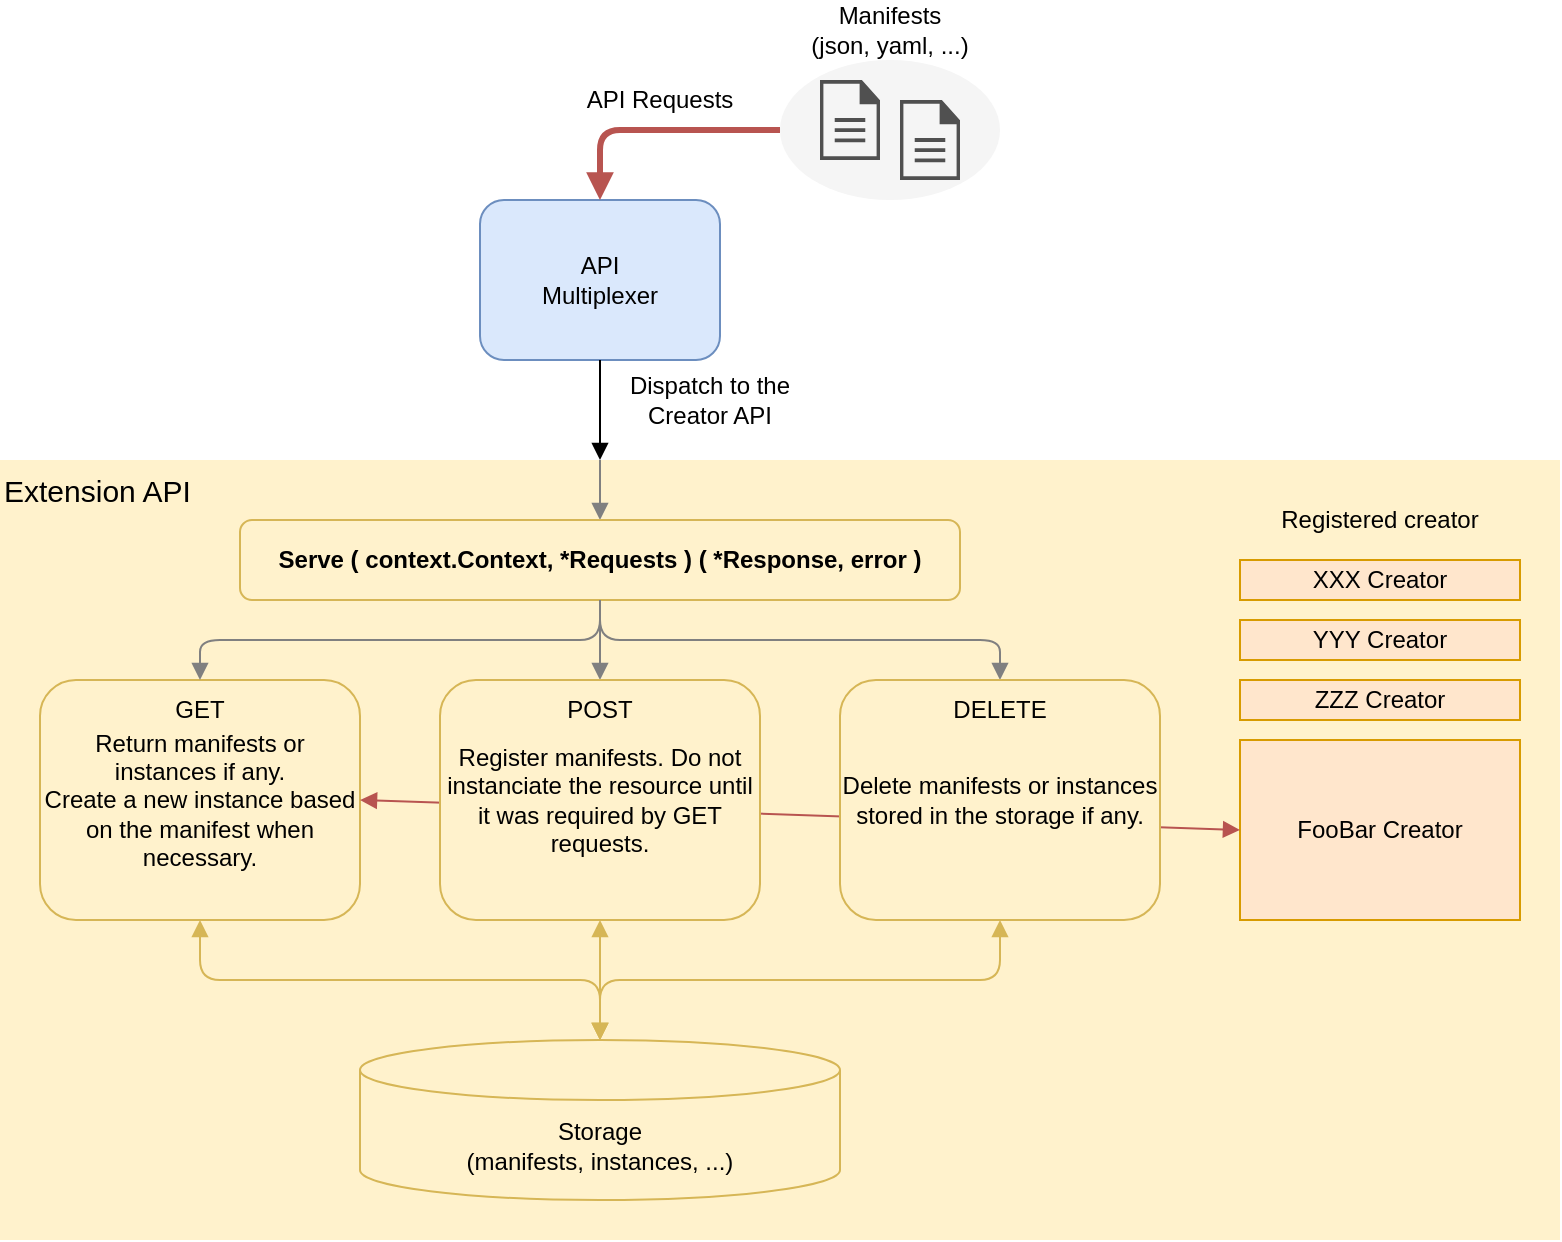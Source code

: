 <mxfile>
    <diagram id="nBJkx511C3LaVgAnyFTg" name="Page-1">
        <mxGraphModel dx="537" dy="907" grid="1" gridSize="10" guides="1" tooltips="1" connect="1" arrows="1" fold="1" page="1" pageScale="1" pageWidth="850" pageHeight="1100" math="0" shadow="0">
            <root>
                <mxCell id="0"/>
                <mxCell id="1" parent="0"/>
                <mxCell id="49" value="" style="rounded=0;whiteSpace=wrap;html=1;fillColor=#fff2cc;strokeColor=none;align=left;verticalAlign=top;" parent="1" vertex="1">
                    <mxGeometry x="660" y="530" width="180" height="390" as="geometry"/>
                </mxCell>
                <mxCell id="16" value="Extension API" style="rounded=0;whiteSpace=wrap;html=1;fillColor=#fff2cc;strokeColor=none;align=left;verticalAlign=top;fontSize=15;" parent="1" vertex="1">
                    <mxGeometry x="60" y="530" width="600" height="390" as="geometry"/>
                </mxCell>
                <mxCell id="23" value="YYY Creator" style="rounded=0;whiteSpace=wrap;html=1;fillColor=#ffe6cc;strokeColor=#d79b00;" parent="1" vertex="1">
                    <mxGeometry x="680" y="610" width="140" height="20" as="geometry"/>
                </mxCell>
                <mxCell id="41" style="edgeStyle=none;html=1;exitX=0.5;exitY=0;exitDx=0;exitDy=0;entryX=0.5;entryY=0;entryDx=0;entryDy=0;endArrow=block;endFill=1;strokeColor=#808080;" parent="1" source="16" target="36" edge="1">
                    <mxGeometry relative="1" as="geometry"/>
                </mxCell>
                <mxCell id="2" value="API&lt;br&gt;Multiplexer" style="rounded=1;whiteSpace=wrap;html=1;fillColor=#dae8fc;strokeColor=#6c8ebf;" parent="1" vertex="1">
                    <mxGeometry x="300" y="400" width="120" height="80" as="geometry"/>
                </mxCell>
                <mxCell id="5" value="Return manifests or instances if any.&lt;br&gt;Create a new instance based on the manifest when necessary." style="rounded=1;whiteSpace=wrap;html=1;fillColor=#fff2cc;strokeColor=#d6b656;" parent="1" vertex="1">
                    <mxGeometry x="80" y="640" width="160" height="120" as="geometry"/>
                </mxCell>
                <mxCell id="8" style="edgeStyle=orthogonalEdgeStyle;html=1;exitX=0.5;exitY=1;exitDx=0;exitDy=0;endArrow=block;endFill=1;entryX=0.5;entryY=0;entryDx=0;entryDy=0;" parent="1" source="2" target="16" edge="1">
                    <mxGeometry relative="1" as="geometry">
                        <mxPoint x="390" y="450" as="sourcePoint"/>
                        <mxPoint x="380" y="500" as="targetPoint"/>
                    </mxGeometry>
                </mxCell>
                <mxCell id="13" style="edgeStyle=orthogonalEdgeStyle;html=1;endArrow=block;endFill=1;exitX=0;exitY=0.5;exitDx=0;exitDy=0;strokeWidth=3;fillColor=#f8cecc;strokeColor=#b85450;entryX=0.5;entryY=0;entryDx=0;entryDy=0;" parent="1" source="14" target="2" edge="1">
                    <mxGeometry relative="1" as="geometry">
                        <mxPoint x="330" y="310" as="sourcePoint"/>
                        <mxPoint x="340" y="370" as="targetPoint"/>
                    </mxGeometry>
                </mxCell>
                <mxCell id="15" value="" style="group" parent="1" vertex="1" connectable="0">
                    <mxGeometry x="450" y="330" width="110" height="70" as="geometry"/>
                </mxCell>
                <mxCell id="14" value="" style="ellipse;whiteSpace=wrap;html=1;fillColor=#f5f5f5;fontColor=#333333;strokeColor=none;" parent="15" vertex="1">
                    <mxGeometry width="110" height="70" as="geometry"/>
                </mxCell>
                <mxCell id="11" value="" style="sketch=0;pointerEvents=1;shadow=0;dashed=0;html=1;strokeColor=none;fillColor=#505050;labelPosition=center;verticalLabelPosition=bottom;verticalAlign=top;outlineConnect=0;align=center;shape=mxgraph.office.concepts.document;" parent="15" vertex="1">
                    <mxGeometry x="20" y="10" width="30" height="40" as="geometry"/>
                </mxCell>
                <mxCell id="12" value="" style="sketch=0;pointerEvents=1;shadow=0;dashed=0;html=1;strokeColor=none;fillColor=#505050;labelPosition=center;verticalLabelPosition=bottom;verticalAlign=top;outlineConnect=0;align=center;shape=mxgraph.office.concepts.document;" parent="15" vertex="1">
                    <mxGeometry x="60" y="20" width="30" height="40" as="geometry"/>
                </mxCell>
                <mxCell id="21" value="Storage&lt;br&gt;(manifests, instances, ...)" style="shape=cylinder3;whiteSpace=wrap;html=1;boundedLbl=1;backgroundOutline=1;size=15;fillColor=#fff2cc;strokeColor=#d6b656;" parent="1" vertex="1">
                    <mxGeometry x="240" y="820" width="240" height="80" as="geometry"/>
                </mxCell>
                <mxCell id="24" value="GET" style="text;html=1;strokeColor=none;fillColor=none;align=center;verticalAlign=middle;whiteSpace=wrap;rounded=0;" parent="1" vertex="1">
                    <mxGeometry x="120" y="640" width="80" height="30" as="geometry"/>
                </mxCell>
                <mxCell id="25" value="" style="endArrow=block;startArrow=block;html=1;strokeWidth=1;entryX=0.5;entryY=1;entryDx=0;entryDy=0;endFill=1;startFill=1;exitX=0.5;exitY=0;exitDx=0;exitDy=0;exitPerimeter=0;strokeColor=#d6b656;fillColor=#fff2cc;edgeStyle=orthogonalEdgeStyle;" parent="1" source="21" target="5" edge="1">
                    <mxGeometry width="50" height="50" relative="1" as="geometry">
                        <mxPoint x="215" y="909.96" as="sourcePoint"/>
                        <mxPoint x="365" y="830" as="targetPoint"/>
                    </mxGeometry>
                </mxCell>
                <mxCell id="27" value="Manifests&lt;br&gt;(json, yaml, ...)" style="text;html=1;strokeColor=none;fillColor=none;align=center;verticalAlign=middle;whiteSpace=wrap;rounded=0;" parent="1" vertex="1">
                    <mxGeometry x="450" y="300" width="110" height="30" as="geometry"/>
                </mxCell>
                <mxCell id="28" value="API Requests" style="text;html=1;strokeColor=none;fillColor=none;align=center;verticalAlign=middle;whiteSpace=wrap;rounded=0;" parent="1" vertex="1">
                    <mxGeometry x="350" y="340" width="80" height="20" as="geometry"/>
                </mxCell>
                <mxCell id="35" value="Dispatch to the Creator API" style="text;html=1;strokeColor=none;fillColor=none;align=center;verticalAlign=middle;whiteSpace=wrap;rounded=0;" parent="1" vertex="1">
                    <mxGeometry x="370" y="480" width="90" height="40" as="geometry"/>
                </mxCell>
                <mxCell id="36" value="Serve ( context.Context, *Requests ) ( *Response, error )" style="rounded=1;whiteSpace=wrap;html=1;fillColor=#fff2cc;strokeColor=#d6b656;fontStyle=1" parent="1" vertex="1">
                    <mxGeometry x="180" y="560" width="360" height="40" as="geometry"/>
                </mxCell>
                <mxCell id="42" style="edgeStyle=orthogonalEdgeStyle;html=1;exitX=0.5;exitY=1;exitDx=0;exitDy=0;entryX=0.5;entryY=0;entryDx=0;entryDy=0;endArrow=block;endFill=1;strokeColor=#808080;" parent="1" source="36" target="5" edge="1">
                    <mxGeometry relative="1" as="geometry">
                        <mxPoint x="370" y="510" as="sourcePoint"/>
                        <mxPoint x="370" y="570" as="targetPoint"/>
                    </mxGeometry>
                </mxCell>
                <mxCell id="43" style="edgeStyle=orthogonalEdgeStyle;html=1;exitX=0.5;exitY=1;exitDx=0;exitDy=0;entryX=0.5;entryY=0;entryDx=0;entryDy=0;endArrow=block;endFill=1;strokeColor=#808080;" parent="1" source="36" target="39" edge="1">
                    <mxGeometry relative="1" as="geometry">
                        <mxPoint x="370" y="610" as="sourcePoint"/>
                        <mxPoint x="170" y="650" as="targetPoint"/>
                    </mxGeometry>
                </mxCell>
                <mxCell id="44" style="html=1;exitX=0.5;exitY=1;exitDx=0;exitDy=0;entryX=0.5;entryY=0;entryDx=0;entryDy=0;endArrow=block;endFill=1;strokeColor=#808080;" parent="1" source="36" target="37" edge="1">
                    <mxGeometry relative="1" as="geometry">
                        <mxPoint x="370" y="610" as="sourcePoint"/>
                        <mxPoint x="570" y="650" as="targetPoint"/>
                    </mxGeometry>
                </mxCell>
                <mxCell id="45" value="FooBar Creator" style="rounded=0;whiteSpace=wrap;html=1;fillColor=#ffe6cc;strokeColor=#d79b00;" parent="1" vertex="1">
                    <mxGeometry x="680" y="670" width="140" height="90" as="geometry"/>
                </mxCell>
                <mxCell id="46" value="ZZZ Creator" style="rounded=0;whiteSpace=wrap;html=1;fillColor=#ffe6cc;strokeColor=#d79b00;" parent="1" vertex="1">
                    <mxGeometry x="680" y="640" width="140" height="20" as="geometry"/>
                </mxCell>
                <mxCell id="47" value="XXX Creator" style="rounded=0;whiteSpace=wrap;html=1;fillColor=#ffe6cc;strokeColor=#d79b00;" parent="1" vertex="1">
                    <mxGeometry x="680" y="580" width="140" height="20" as="geometry"/>
                </mxCell>
                <mxCell id="48" value="Registered creator" style="text;html=1;strokeColor=none;fillColor=none;align=center;verticalAlign=middle;whiteSpace=wrap;rounded=0;" parent="1" vertex="1">
                    <mxGeometry x="680" y="550" width="140" height="20" as="geometry"/>
                </mxCell>
                <mxCell id="52" value="" style="endArrow=block;html=1;strokeColor=#b85450;fillColor=#f8cecc;endFill=1;exitX=0;exitY=0.5;exitDx=0;exitDy=0;entryX=1;entryY=0.5;entryDx=0;entryDy=0;startArrow=block;startFill=1;" parent="1" source="45" target="5" edge="1">
                    <mxGeometry width="50" height="50" relative="1" as="geometry">
                        <mxPoint x="687.34" y="725.27" as="sourcePoint"/>
                        <mxPoint x="450" y="710" as="targetPoint"/>
                    </mxGeometry>
                </mxCell>
                <mxCell id="37" value="Register manifests. Do not instanciate the resource until it was required by GET requests." style="rounded=1;whiteSpace=wrap;html=1;fillColor=#fff2cc;strokeColor=#d6b656;" parent="1" vertex="1">
                    <mxGeometry x="280" y="640" width="160" height="120" as="geometry"/>
                </mxCell>
                <mxCell id="39" value="Delete manifests or instances stored in the storage if any." style="rounded=1;whiteSpace=wrap;html=1;fillColor=#fff2cc;strokeColor=#d6b656;" parent="1" vertex="1">
                    <mxGeometry x="480" y="640" width="160" height="120" as="geometry"/>
                </mxCell>
                <mxCell id="38" value="POST" style="text;html=1;strokeColor=none;fillColor=none;align=center;verticalAlign=middle;whiteSpace=wrap;rounded=0;" parent="1" vertex="1">
                    <mxGeometry x="320" y="640" width="80" height="30" as="geometry"/>
                </mxCell>
                <mxCell id="40" value="DELETE" style="text;html=1;strokeColor=none;fillColor=none;align=center;verticalAlign=middle;whiteSpace=wrap;rounded=0;" parent="1" vertex="1">
                    <mxGeometry x="520" y="640" width="80" height="30" as="geometry"/>
                </mxCell>
                <mxCell id="53" value="" style="endArrow=block;startArrow=block;html=1;strokeWidth=1;entryX=0.5;entryY=1;entryDx=0;entryDy=0;endFill=1;startFill=1;exitX=0.5;exitY=0;exitDx=0;exitDy=0;exitPerimeter=0;strokeColor=#d6b656;fillColor=#fff2cc;edgeStyle=orthogonalEdgeStyle;" parent="1" source="21" target="39" edge="1">
                    <mxGeometry width="50" height="50" relative="1" as="geometry">
                        <mxPoint x="370" y="850" as="sourcePoint"/>
                        <mxPoint x="130" y="770" as="targetPoint"/>
                    </mxGeometry>
                </mxCell>
                <mxCell id="54" value="" style="endArrow=block;startArrow=block;html=1;strokeWidth=1;entryX=0.5;entryY=1;entryDx=0;entryDy=0;endFill=1;startFill=1;exitX=0.5;exitY=0;exitDx=0;exitDy=0;exitPerimeter=0;strokeColor=#d6b656;fillColor=#fff2cc;" parent="1" source="21" target="37" edge="1">
                    <mxGeometry width="50" height="50" relative="1" as="geometry">
                        <mxPoint x="370" y="850" as="sourcePoint"/>
                        <mxPoint x="570" y="770" as="targetPoint"/>
                    </mxGeometry>
                </mxCell>
            </root>
        </mxGraphModel>
    </diagram>
</mxfile>